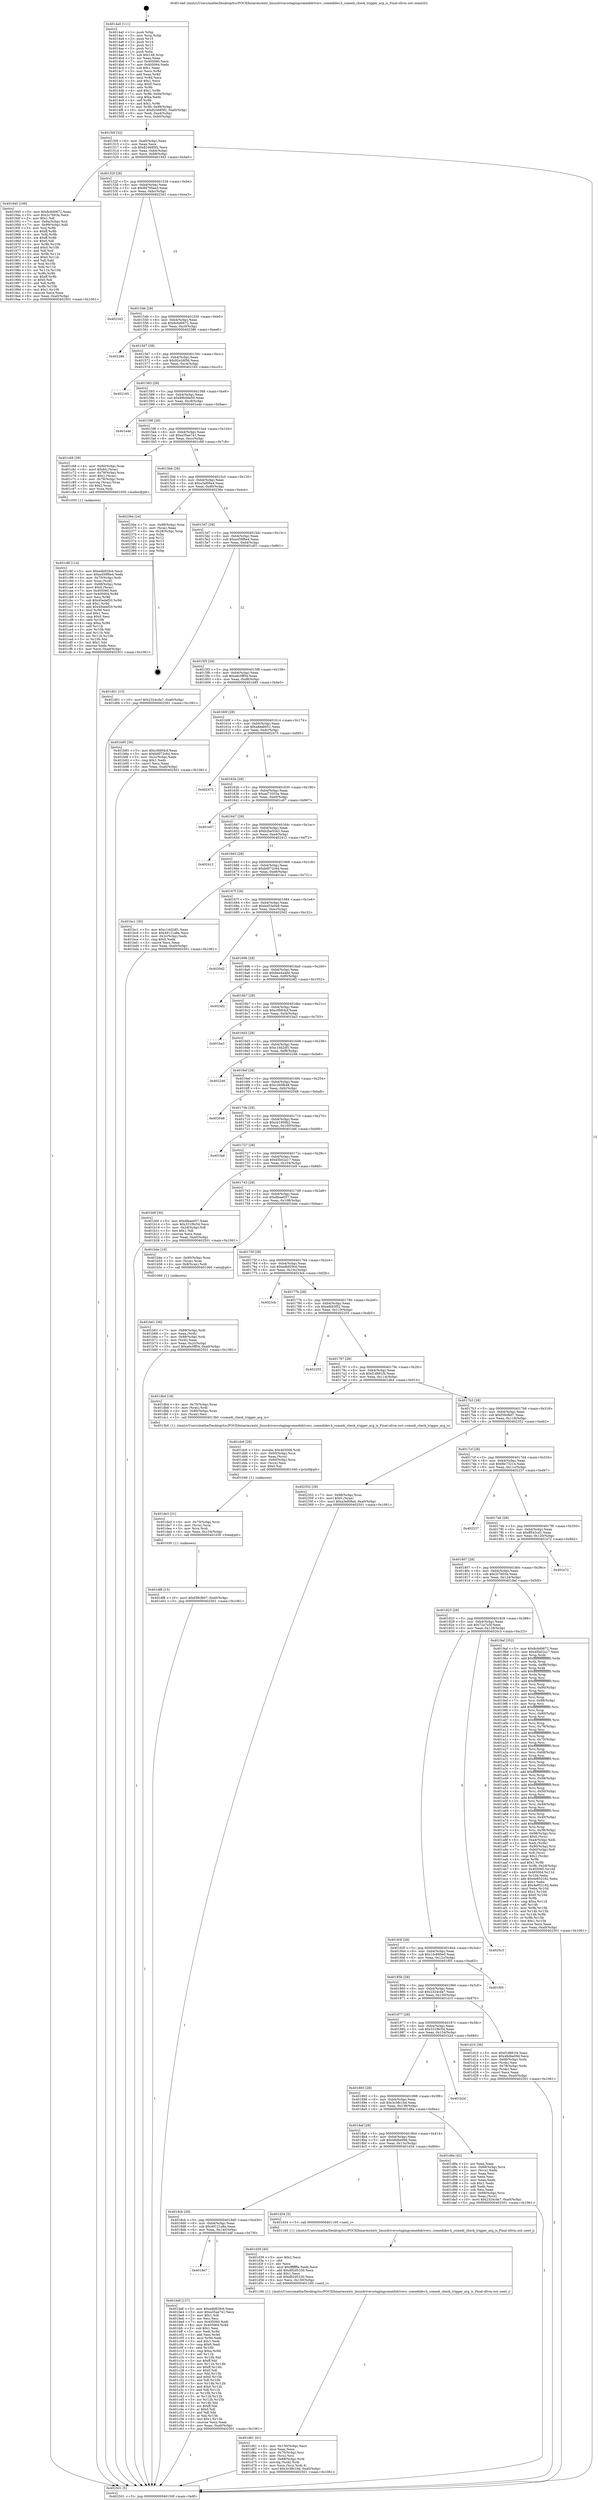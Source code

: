 digraph "0x4014a0" {
  label = "0x4014a0 (/mnt/c/Users/mathe/Desktop/tcc/POCII/binaries/extr_linuxdriversstagingcomedidrivers..comedidev.h_comedi_check_trigger_arg_is_Final-ollvm.out::main(0))"
  labelloc = "t"
  node[shape=record]

  Entry [label="",width=0.3,height=0.3,shape=circle,fillcolor=black,style=filled]
  "0x40150f" [label="{
     0x40150f [32]\l
     | [instrs]\l
     &nbsp;&nbsp;0x40150f \<+6\>: mov -0xa0(%rbp),%eax\l
     &nbsp;&nbsp;0x401515 \<+2\>: mov %eax,%ecx\l
     &nbsp;&nbsp;0x401517 \<+6\>: sub $0x824685f2,%ecx\l
     &nbsp;&nbsp;0x40151d \<+6\>: mov %eax,-0xb4(%rbp)\l
     &nbsp;&nbsp;0x401523 \<+6\>: mov %ecx,-0xb8(%rbp)\l
     &nbsp;&nbsp;0x401529 \<+6\>: je 0000000000401945 \<main+0x4a5\>\l
  }"]
  "0x401945" [label="{
     0x401945 [106]\l
     | [instrs]\l
     &nbsp;&nbsp;0x401945 \<+5\>: mov $0x8c6d0672,%eax\l
     &nbsp;&nbsp;0x40194a \<+5\>: mov $0x2c7b03a,%ecx\l
     &nbsp;&nbsp;0x40194f \<+2\>: mov $0x1,%dl\l
     &nbsp;&nbsp;0x401951 \<+7\>: mov -0x9a(%rbp),%sil\l
     &nbsp;&nbsp;0x401958 \<+7\>: mov -0x99(%rbp),%dil\l
     &nbsp;&nbsp;0x40195f \<+3\>: mov %sil,%r8b\l
     &nbsp;&nbsp;0x401962 \<+4\>: xor $0xff,%r8b\l
     &nbsp;&nbsp;0x401966 \<+3\>: mov %dil,%r9b\l
     &nbsp;&nbsp;0x401969 \<+4\>: xor $0xff,%r9b\l
     &nbsp;&nbsp;0x40196d \<+3\>: xor $0x0,%dl\l
     &nbsp;&nbsp;0x401970 \<+3\>: mov %r8b,%r10b\l
     &nbsp;&nbsp;0x401973 \<+4\>: and $0x0,%r10b\l
     &nbsp;&nbsp;0x401977 \<+3\>: and %dl,%sil\l
     &nbsp;&nbsp;0x40197a \<+3\>: mov %r9b,%r11b\l
     &nbsp;&nbsp;0x40197d \<+4\>: and $0x0,%r11b\l
     &nbsp;&nbsp;0x401981 \<+3\>: and %dl,%dil\l
     &nbsp;&nbsp;0x401984 \<+3\>: or %sil,%r10b\l
     &nbsp;&nbsp;0x401987 \<+3\>: or %dil,%r11b\l
     &nbsp;&nbsp;0x40198a \<+3\>: xor %r11b,%r10b\l
     &nbsp;&nbsp;0x40198d \<+3\>: or %r9b,%r8b\l
     &nbsp;&nbsp;0x401990 \<+4\>: xor $0xff,%r8b\l
     &nbsp;&nbsp;0x401994 \<+3\>: or $0x0,%dl\l
     &nbsp;&nbsp;0x401997 \<+3\>: and %dl,%r8b\l
     &nbsp;&nbsp;0x40199a \<+3\>: or %r8b,%r10b\l
     &nbsp;&nbsp;0x40199d \<+4\>: test $0x1,%r10b\l
     &nbsp;&nbsp;0x4019a1 \<+3\>: cmovne %ecx,%eax\l
     &nbsp;&nbsp;0x4019a4 \<+6\>: mov %eax,-0xa0(%rbp)\l
     &nbsp;&nbsp;0x4019aa \<+5\>: jmp 0000000000402501 \<main+0x1061\>\l
  }"]
  "0x40152f" [label="{
     0x40152f [28]\l
     | [instrs]\l
     &nbsp;&nbsp;0x40152f \<+5\>: jmp 0000000000401534 \<main+0x94\>\l
     &nbsp;&nbsp;0x401534 \<+6\>: mov -0xb4(%rbp),%eax\l
     &nbsp;&nbsp;0x40153a \<+5\>: sub $0x84795ae3,%eax\l
     &nbsp;&nbsp;0x40153f \<+6\>: mov %eax,-0xbc(%rbp)\l
     &nbsp;&nbsp;0x401545 \<+6\>: je 0000000000402343 \<main+0xea3\>\l
  }"]
  "0x402501" [label="{
     0x402501 [5]\l
     | [instrs]\l
     &nbsp;&nbsp;0x402501 \<+5\>: jmp 000000000040150f \<main+0x6f\>\l
  }"]
  "0x4014a0" [label="{
     0x4014a0 [111]\l
     | [instrs]\l
     &nbsp;&nbsp;0x4014a0 \<+1\>: push %rbp\l
     &nbsp;&nbsp;0x4014a1 \<+3\>: mov %rsp,%rbp\l
     &nbsp;&nbsp;0x4014a4 \<+2\>: push %r15\l
     &nbsp;&nbsp;0x4014a6 \<+2\>: push %r14\l
     &nbsp;&nbsp;0x4014a8 \<+2\>: push %r13\l
     &nbsp;&nbsp;0x4014aa \<+2\>: push %r12\l
     &nbsp;&nbsp;0x4014ac \<+1\>: push %rbx\l
     &nbsp;&nbsp;0x4014ad \<+7\>: sub $0x148,%rsp\l
     &nbsp;&nbsp;0x4014b4 \<+2\>: xor %eax,%eax\l
     &nbsp;&nbsp;0x4014b6 \<+7\>: mov 0x405060,%ecx\l
     &nbsp;&nbsp;0x4014bd \<+7\>: mov 0x405064,%edx\l
     &nbsp;&nbsp;0x4014c4 \<+3\>: sub $0x1,%eax\l
     &nbsp;&nbsp;0x4014c7 \<+3\>: mov %ecx,%r8d\l
     &nbsp;&nbsp;0x4014ca \<+3\>: add %eax,%r8d\l
     &nbsp;&nbsp;0x4014cd \<+4\>: imul %r8d,%ecx\l
     &nbsp;&nbsp;0x4014d1 \<+3\>: and $0x1,%ecx\l
     &nbsp;&nbsp;0x4014d4 \<+3\>: cmp $0x0,%ecx\l
     &nbsp;&nbsp;0x4014d7 \<+4\>: sete %r9b\l
     &nbsp;&nbsp;0x4014db \<+4\>: and $0x1,%r9b\l
     &nbsp;&nbsp;0x4014df \<+7\>: mov %r9b,-0x9a(%rbp)\l
     &nbsp;&nbsp;0x4014e6 \<+3\>: cmp $0xa,%edx\l
     &nbsp;&nbsp;0x4014e9 \<+4\>: setl %r9b\l
     &nbsp;&nbsp;0x4014ed \<+4\>: and $0x1,%r9b\l
     &nbsp;&nbsp;0x4014f1 \<+7\>: mov %r9b,-0x99(%rbp)\l
     &nbsp;&nbsp;0x4014f8 \<+10\>: movl $0x824685f2,-0xa0(%rbp)\l
     &nbsp;&nbsp;0x401502 \<+6\>: mov %edi,-0xa4(%rbp)\l
     &nbsp;&nbsp;0x401508 \<+7\>: mov %rsi,-0xb0(%rbp)\l
  }"]
  Exit [label="",width=0.3,height=0.3,shape=circle,fillcolor=black,style=filled,peripheries=2]
  "0x402343" [label="{
     0x402343\l
  }", style=dashed]
  "0x40154b" [label="{
     0x40154b [28]\l
     | [instrs]\l
     &nbsp;&nbsp;0x40154b \<+5\>: jmp 0000000000401550 \<main+0xb0\>\l
     &nbsp;&nbsp;0x401550 \<+6\>: mov -0xb4(%rbp),%eax\l
     &nbsp;&nbsp;0x401556 \<+5\>: sub $0x8c6d0672,%eax\l
     &nbsp;&nbsp;0x40155b \<+6\>: mov %eax,-0xc0(%rbp)\l
     &nbsp;&nbsp;0x401561 \<+6\>: je 0000000000402386 \<main+0xee6\>\l
  }"]
  "0x401df8" [label="{
     0x401df8 [15]\l
     | [instrs]\l
     &nbsp;&nbsp;0x401df8 \<+10\>: movl $0xf39cfb07,-0xa0(%rbp)\l
     &nbsp;&nbsp;0x401e02 \<+5\>: jmp 0000000000402501 \<main+0x1061\>\l
  }"]
  "0x402386" [label="{
     0x402386\l
  }", style=dashed]
  "0x401567" [label="{
     0x401567 [28]\l
     | [instrs]\l
     &nbsp;&nbsp;0x401567 \<+5\>: jmp 000000000040156c \<main+0xcc\>\l
     &nbsp;&nbsp;0x40156c \<+6\>: mov -0xb4(%rbp),%eax\l
     &nbsp;&nbsp;0x401572 \<+5\>: sub $0x92e26f36,%eax\l
     &nbsp;&nbsp;0x401577 \<+6\>: mov %eax,-0xc4(%rbp)\l
     &nbsp;&nbsp;0x40157d \<+6\>: je 0000000000402165 \<main+0xcc5\>\l
  }"]
  "0x401de3" [label="{
     0x401de3 [21]\l
     | [instrs]\l
     &nbsp;&nbsp;0x401de3 \<+4\>: mov -0x70(%rbp),%rcx\l
     &nbsp;&nbsp;0x401de7 \<+3\>: mov (%rcx),%rcx\l
     &nbsp;&nbsp;0x401dea \<+3\>: mov %rcx,%rdi\l
     &nbsp;&nbsp;0x401ded \<+6\>: mov %eax,-0x154(%rbp)\l
     &nbsp;&nbsp;0x401df3 \<+5\>: call 0000000000401030 \<free@plt\>\l
     | [calls]\l
     &nbsp;&nbsp;0x401030 \{1\} (unknown)\l
  }"]
  "0x402165" [label="{
     0x402165\l
  }", style=dashed]
  "0x401583" [label="{
     0x401583 [28]\l
     | [instrs]\l
     &nbsp;&nbsp;0x401583 \<+5\>: jmp 0000000000401588 \<main+0xe8\>\l
     &nbsp;&nbsp;0x401588 \<+6\>: mov -0xb4(%rbp),%eax\l
     &nbsp;&nbsp;0x40158e \<+5\>: sub $0x99b00e59,%eax\l
     &nbsp;&nbsp;0x401593 \<+6\>: mov %eax,-0xc8(%rbp)\l
     &nbsp;&nbsp;0x401599 \<+6\>: je 0000000000401e4e \<main+0x9ae\>\l
  }"]
  "0x401dc6" [label="{
     0x401dc6 [29]\l
     | [instrs]\l
     &nbsp;&nbsp;0x401dc6 \<+10\>: movabs $0x4030d6,%rdi\l
     &nbsp;&nbsp;0x401dd0 \<+4\>: mov -0x60(%rbp),%rcx\l
     &nbsp;&nbsp;0x401dd4 \<+2\>: mov %eax,(%rcx)\l
     &nbsp;&nbsp;0x401dd6 \<+4\>: mov -0x60(%rbp),%rcx\l
     &nbsp;&nbsp;0x401dda \<+2\>: mov (%rcx),%esi\l
     &nbsp;&nbsp;0x401ddc \<+2\>: mov $0x0,%al\l
     &nbsp;&nbsp;0x401dde \<+5\>: call 0000000000401040 \<printf@plt\>\l
     | [calls]\l
     &nbsp;&nbsp;0x401040 \{1\} (unknown)\l
  }"]
  "0x401e4e" [label="{
     0x401e4e\l
  }", style=dashed]
  "0x40159f" [label="{
     0x40159f [28]\l
     | [instrs]\l
     &nbsp;&nbsp;0x40159f \<+5\>: jmp 00000000004015a4 \<main+0x104\>\l
     &nbsp;&nbsp;0x4015a4 \<+6\>: mov -0xb4(%rbp),%eax\l
     &nbsp;&nbsp;0x4015aa \<+5\>: sub $0xa35ae741,%eax\l
     &nbsp;&nbsp;0x4015af \<+6\>: mov %eax,-0xcc(%rbp)\l
     &nbsp;&nbsp;0x4015b5 \<+6\>: je 0000000000401c68 \<main+0x7c8\>\l
  }"]
  "0x401d61" [label="{
     0x401d61 [41]\l
     | [instrs]\l
     &nbsp;&nbsp;0x401d61 \<+6\>: mov -0x150(%rbp),%ecx\l
     &nbsp;&nbsp;0x401d67 \<+3\>: imul %eax,%ecx\l
     &nbsp;&nbsp;0x401d6a \<+4\>: mov -0x70(%rbp),%rsi\l
     &nbsp;&nbsp;0x401d6e \<+3\>: mov (%rsi),%rsi\l
     &nbsp;&nbsp;0x401d71 \<+4\>: mov -0x68(%rbp),%rdi\l
     &nbsp;&nbsp;0x401d75 \<+3\>: movslq (%rdi),%rdi\l
     &nbsp;&nbsp;0x401d78 \<+3\>: mov %ecx,(%rsi,%rdi,4)\l
     &nbsp;&nbsp;0x401d7b \<+10\>: movl $0x3c38c1bd,-0xa0(%rbp)\l
     &nbsp;&nbsp;0x401d85 \<+5\>: jmp 0000000000402501 \<main+0x1061\>\l
  }"]
  "0x401c68" [label="{
     0x401c68 [39]\l
     | [instrs]\l
     &nbsp;&nbsp;0x401c68 \<+4\>: mov -0x80(%rbp),%rax\l
     &nbsp;&nbsp;0x401c6c \<+6\>: movl $0x64,(%rax)\l
     &nbsp;&nbsp;0x401c72 \<+4\>: mov -0x78(%rbp),%rax\l
     &nbsp;&nbsp;0x401c76 \<+6\>: movl $0x1,(%rax)\l
     &nbsp;&nbsp;0x401c7c \<+4\>: mov -0x78(%rbp),%rax\l
     &nbsp;&nbsp;0x401c80 \<+3\>: movslq (%rax),%rax\l
     &nbsp;&nbsp;0x401c83 \<+4\>: shl $0x2,%rax\l
     &nbsp;&nbsp;0x401c87 \<+3\>: mov %rax,%rdi\l
     &nbsp;&nbsp;0x401c8a \<+5\>: call 0000000000401050 \<malloc@plt\>\l
     | [calls]\l
     &nbsp;&nbsp;0x401050 \{1\} (unknown)\l
  }"]
  "0x4015bb" [label="{
     0x4015bb [28]\l
     | [instrs]\l
     &nbsp;&nbsp;0x4015bb \<+5\>: jmp 00000000004015c0 \<main+0x120\>\l
     &nbsp;&nbsp;0x4015c0 \<+6\>: mov -0xb4(%rbp),%eax\l
     &nbsp;&nbsp;0x4015c6 \<+5\>: sub $0xa3ef09a4,%eax\l
     &nbsp;&nbsp;0x4015cb \<+6\>: mov %eax,-0xd0(%rbp)\l
     &nbsp;&nbsp;0x4015d1 \<+6\>: je 000000000040236e \<main+0xece\>\l
  }"]
  "0x401d39" [label="{
     0x401d39 [40]\l
     | [instrs]\l
     &nbsp;&nbsp;0x401d39 \<+5\>: mov $0x2,%ecx\l
     &nbsp;&nbsp;0x401d3e \<+1\>: cltd\l
     &nbsp;&nbsp;0x401d3f \<+2\>: idiv %ecx\l
     &nbsp;&nbsp;0x401d41 \<+6\>: imul $0xfffffffe,%edx,%ecx\l
     &nbsp;&nbsp;0x401d47 \<+6\>: add $0xd92d5330,%ecx\l
     &nbsp;&nbsp;0x401d4d \<+3\>: add $0x1,%ecx\l
     &nbsp;&nbsp;0x401d50 \<+6\>: sub $0xd92d5330,%ecx\l
     &nbsp;&nbsp;0x401d56 \<+6\>: mov %ecx,-0x150(%rbp)\l
     &nbsp;&nbsp;0x401d5c \<+5\>: call 0000000000401160 \<next_i\>\l
     | [calls]\l
     &nbsp;&nbsp;0x401160 \{1\} (/mnt/c/Users/mathe/Desktop/tcc/POCII/binaries/extr_linuxdriversstagingcomedidrivers..comedidev.h_comedi_check_trigger_arg_is_Final-ollvm.out::next_i)\l
  }"]
  "0x40236e" [label="{
     0x40236e [24]\l
     | [instrs]\l
     &nbsp;&nbsp;0x40236e \<+7\>: mov -0x98(%rbp),%rax\l
     &nbsp;&nbsp;0x402375 \<+2\>: mov (%rax),%eax\l
     &nbsp;&nbsp;0x402377 \<+4\>: lea -0x28(%rbp),%rsp\l
     &nbsp;&nbsp;0x40237b \<+1\>: pop %rbx\l
     &nbsp;&nbsp;0x40237c \<+2\>: pop %r12\l
     &nbsp;&nbsp;0x40237e \<+2\>: pop %r13\l
     &nbsp;&nbsp;0x402380 \<+2\>: pop %r14\l
     &nbsp;&nbsp;0x402382 \<+2\>: pop %r15\l
     &nbsp;&nbsp;0x402384 \<+1\>: pop %rbp\l
     &nbsp;&nbsp;0x402385 \<+1\>: ret\l
  }"]
  "0x4015d7" [label="{
     0x4015d7 [28]\l
     | [instrs]\l
     &nbsp;&nbsp;0x4015d7 \<+5\>: jmp 00000000004015dc \<main+0x13c\>\l
     &nbsp;&nbsp;0x4015dc \<+6\>: mov -0xb4(%rbp),%eax\l
     &nbsp;&nbsp;0x4015e2 \<+5\>: sub $0xa459f6e4,%eax\l
     &nbsp;&nbsp;0x4015e7 \<+6\>: mov %eax,-0xd4(%rbp)\l
     &nbsp;&nbsp;0x4015ed \<+6\>: je 0000000000401d01 \<main+0x861\>\l
  }"]
  "0x401c8f" [label="{
     0x401c8f [114]\l
     | [instrs]\l
     &nbsp;&nbsp;0x401c8f \<+5\>: mov $0xedb929c6,%ecx\l
     &nbsp;&nbsp;0x401c94 \<+5\>: mov $0xa459f6e4,%edx\l
     &nbsp;&nbsp;0x401c99 \<+4\>: mov -0x70(%rbp),%rdi\l
     &nbsp;&nbsp;0x401c9d \<+3\>: mov %rax,(%rdi)\l
     &nbsp;&nbsp;0x401ca0 \<+4\>: mov -0x68(%rbp),%rax\l
     &nbsp;&nbsp;0x401ca4 \<+6\>: movl $0x0,(%rax)\l
     &nbsp;&nbsp;0x401caa \<+7\>: mov 0x405060,%esi\l
     &nbsp;&nbsp;0x401cb1 \<+8\>: mov 0x405064,%r8d\l
     &nbsp;&nbsp;0x401cb9 \<+3\>: mov %esi,%r9d\l
     &nbsp;&nbsp;0x401cbc \<+7\>: sub $0x45edef20,%r9d\l
     &nbsp;&nbsp;0x401cc3 \<+4\>: sub $0x1,%r9d\l
     &nbsp;&nbsp;0x401cc7 \<+7\>: add $0x45edef20,%r9d\l
     &nbsp;&nbsp;0x401cce \<+4\>: imul %r9d,%esi\l
     &nbsp;&nbsp;0x401cd2 \<+3\>: and $0x1,%esi\l
     &nbsp;&nbsp;0x401cd5 \<+3\>: cmp $0x0,%esi\l
     &nbsp;&nbsp;0x401cd8 \<+4\>: sete %r10b\l
     &nbsp;&nbsp;0x401cdc \<+4\>: cmp $0xa,%r8d\l
     &nbsp;&nbsp;0x401ce0 \<+4\>: setl %r11b\l
     &nbsp;&nbsp;0x401ce4 \<+3\>: mov %r10b,%bl\l
     &nbsp;&nbsp;0x401ce7 \<+3\>: and %r11b,%bl\l
     &nbsp;&nbsp;0x401cea \<+3\>: xor %r11b,%r10b\l
     &nbsp;&nbsp;0x401ced \<+3\>: or %r10b,%bl\l
     &nbsp;&nbsp;0x401cf0 \<+3\>: test $0x1,%bl\l
     &nbsp;&nbsp;0x401cf3 \<+3\>: cmovne %edx,%ecx\l
     &nbsp;&nbsp;0x401cf6 \<+6\>: mov %ecx,-0xa0(%rbp)\l
     &nbsp;&nbsp;0x401cfc \<+5\>: jmp 0000000000402501 \<main+0x1061\>\l
  }"]
  "0x401d01" [label="{
     0x401d01 [15]\l
     | [instrs]\l
     &nbsp;&nbsp;0x401d01 \<+10\>: movl $0x2324cda7,-0xa0(%rbp)\l
     &nbsp;&nbsp;0x401d0b \<+5\>: jmp 0000000000402501 \<main+0x1061\>\l
  }"]
  "0x4015f3" [label="{
     0x4015f3 [28]\l
     | [instrs]\l
     &nbsp;&nbsp;0x4015f3 \<+5\>: jmp 00000000004015f8 \<main+0x158\>\l
     &nbsp;&nbsp;0x4015f8 \<+6\>: mov -0xb4(%rbp),%eax\l
     &nbsp;&nbsp;0x4015fe \<+5\>: sub $0xa6c0ff54,%eax\l
     &nbsp;&nbsp;0x401603 \<+6\>: mov %eax,-0xd8(%rbp)\l
     &nbsp;&nbsp;0x401609 \<+6\>: je 0000000000401b85 \<main+0x6e5\>\l
  }"]
  "0x4018e7" [label="{
     0x4018e7\l
  }", style=dashed]
  "0x401b85" [label="{
     0x401b85 [30]\l
     | [instrs]\l
     &nbsp;&nbsp;0x401b85 \<+5\>: mov $0xc0fd04cf,%eax\l
     &nbsp;&nbsp;0x401b8a \<+5\>: mov $0xbd072c6d,%ecx\l
     &nbsp;&nbsp;0x401b8f \<+3\>: mov -0x2c(%rbp),%edx\l
     &nbsp;&nbsp;0x401b92 \<+3\>: cmp $0x1,%edx\l
     &nbsp;&nbsp;0x401b95 \<+3\>: cmovl %ecx,%eax\l
     &nbsp;&nbsp;0x401b98 \<+6\>: mov %eax,-0xa0(%rbp)\l
     &nbsp;&nbsp;0x401b9e \<+5\>: jmp 0000000000402501 \<main+0x1061\>\l
  }"]
  "0x40160f" [label="{
     0x40160f [28]\l
     | [instrs]\l
     &nbsp;&nbsp;0x40160f \<+5\>: jmp 0000000000401614 \<main+0x174\>\l
     &nbsp;&nbsp;0x401614 \<+6\>: mov -0xb4(%rbp),%eax\l
     &nbsp;&nbsp;0x40161a \<+5\>: sub $0xa8eab051,%eax\l
     &nbsp;&nbsp;0x40161f \<+6\>: mov %eax,-0xdc(%rbp)\l
     &nbsp;&nbsp;0x401625 \<+6\>: je 0000000000402475 \<main+0xfd5\>\l
  }"]
  "0x401bdf" [label="{
     0x401bdf [137]\l
     | [instrs]\l
     &nbsp;&nbsp;0x401bdf \<+5\>: mov $0xedb929c6,%eax\l
     &nbsp;&nbsp;0x401be4 \<+5\>: mov $0xa35ae741,%ecx\l
     &nbsp;&nbsp;0x401be9 \<+2\>: mov $0x1,%dl\l
     &nbsp;&nbsp;0x401beb \<+2\>: xor %esi,%esi\l
     &nbsp;&nbsp;0x401bed \<+7\>: mov 0x405060,%edi\l
     &nbsp;&nbsp;0x401bf4 \<+8\>: mov 0x405064,%r8d\l
     &nbsp;&nbsp;0x401bfc \<+3\>: sub $0x1,%esi\l
     &nbsp;&nbsp;0x401bff \<+3\>: mov %edi,%r9d\l
     &nbsp;&nbsp;0x401c02 \<+3\>: add %esi,%r9d\l
     &nbsp;&nbsp;0x401c05 \<+4\>: imul %r9d,%edi\l
     &nbsp;&nbsp;0x401c09 \<+3\>: and $0x1,%edi\l
     &nbsp;&nbsp;0x401c0c \<+3\>: cmp $0x0,%edi\l
     &nbsp;&nbsp;0x401c0f \<+4\>: sete %r10b\l
     &nbsp;&nbsp;0x401c13 \<+4\>: cmp $0xa,%r8d\l
     &nbsp;&nbsp;0x401c17 \<+4\>: setl %r11b\l
     &nbsp;&nbsp;0x401c1b \<+3\>: mov %r10b,%bl\l
     &nbsp;&nbsp;0x401c1e \<+3\>: xor $0xff,%bl\l
     &nbsp;&nbsp;0x401c21 \<+3\>: mov %r11b,%r14b\l
     &nbsp;&nbsp;0x401c24 \<+4\>: xor $0xff,%r14b\l
     &nbsp;&nbsp;0x401c28 \<+3\>: xor $0x0,%dl\l
     &nbsp;&nbsp;0x401c2b \<+3\>: mov %bl,%r15b\l
     &nbsp;&nbsp;0x401c2e \<+4\>: and $0x0,%r15b\l
     &nbsp;&nbsp;0x401c32 \<+3\>: and %dl,%r10b\l
     &nbsp;&nbsp;0x401c35 \<+3\>: mov %r14b,%r12b\l
     &nbsp;&nbsp;0x401c38 \<+4\>: and $0x0,%r12b\l
     &nbsp;&nbsp;0x401c3c \<+3\>: and %dl,%r11b\l
     &nbsp;&nbsp;0x401c3f \<+3\>: or %r10b,%r15b\l
     &nbsp;&nbsp;0x401c42 \<+3\>: or %r11b,%r12b\l
     &nbsp;&nbsp;0x401c45 \<+3\>: xor %r12b,%r15b\l
     &nbsp;&nbsp;0x401c48 \<+3\>: or %r14b,%bl\l
     &nbsp;&nbsp;0x401c4b \<+3\>: xor $0xff,%bl\l
     &nbsp;&nbsp;0x401c4e \<+3\>: or $0x0,%dl\l
     &nbsp;&nbsp;0x401c51 \<+2\>: and %dl,%bl\l
     &nbsp;&nbsp;0x401c53 \<+3\>: or %bl,%r15b\l
     &nbsp;&nbsp;0x401c56 \<+4\>: test $0x1,%r15b\l
     &nbsp;&nbsp;0x401c5a \<+3\>: cmovne %ecx,%eax\l
     &nbsp;&nbsp;0x401c5d \<+6\>: mov %eax,-0xa0(%rbp)\l
     &nbsp;&nbsp;0x401c63 \<+5\>: jmp 0000000000402501 \<main+0x1061\>\l
  }"]
  "0x402475" [label="{
     0x402475\l
  }", style=dashed]
  "0x40162b" [label="{
     0x40162b [28]\l
     | [instrs]\l
     &nbsp;&nbsp;0x40162b \<+5\>: jmp 0000000000401630 \<main+0x190\>\l
     &nbsp;&nbsp;0x401630 \<+6\>: mov -0xb4(%rbp),%eax\l
     &nbsp;&nbsp;0x401636 \<+5\>: sub $0xad73333e,%eax\l
     &nbsp;&nbsp;0x40163b \<+6\>: mov %eax,-0xe0(%rbp)\l
     &nbsp;&nbsp;0x401641 \<+6\>: je 0000000000401e07 \<main+0x967\>\l
  }"]
  "0x4018cb" [label="{
     0x4018cb [28]\l
     | [instrs]\l
     &nbsp;&nbsp;0x4018cb \<+5\>: jmp 00000000004018d0 \<main+0x430\>\l
     &nbsp;&nbsp;0x4018d0 \<+6\>: mov -0xb4(%rbp),%eax\l
     &nbsp;&nbsp;0x4018d6 \<+5\>: sub $0x49121a8a,%eax\l
     &nbsp;&nbsp;0x4018db \<+6\>: mov %eax,-0x140(%rbp)\l
     &nbsp;&nbsp;0x4018e1 \<+6\>: je 0000000000401bdf \<main+0x73f\>\l
  }"]
  "0x401e07" [label="{
     0x401e07\l
  }", style=dashed]
  "0x401647" [label="{
     0x401647 [28]\l
     | [instrs]\l
     &nbsp;&nbsp;0x401647 \<+5\>: jmp 000000000040164c \<main+0x1ac\>\l
     &nbsp;&nbsp;0x40164c \<+6\>: mov -0xb4(%rbp),%eax\l
     &nbsp;&nbsp;0x401652 \<+5\>: sub $0xb2be5543,%eax\l
     &nbsp;&nbsp;0x401657 \<+6\>: mov %eax,-0xe4(%rbp)\l
     &nbsp;&nbsp;0x40165d \<+6\>: je 0000000000402412 \<main+0xf72\>\l
  }"]
  "0x401d34" [label="{
     0x401d34 [5]\l
     | [instrs]\l
     &nbsp;&nbsp;0x401d34 \<+5\>: call 0000000000401160 \<next_i\>\l
     | [calls]\l
     &nbsp;&nbsp;0x401160 \{1\} (/mnt/c/Users/mathe/Desktop/tcc/POCII/binaries/extr_linuxdriversstagingcomedidrivers..comedidev.h_comedi_check_trigger_arg_is_Final-ollvm.out::next_i)\l
  }"]
  "0x402412" [label="{
     0x402412\l
  }", style=dashed]
  "0x401663" [label="{
     0x401663 [28]\l
     | [instrs]\l
     &nbsp;&nbsp;0x401663 \<+5\>: jmp 0000000000401668 \<main+0x1c8\>\l
     &nbsp;&nbsp;0x401668 \<+6\>: mov -0xb4(%rbp),%eax\l
     &nbsp;&nbsp;0x40166e \<+5\>: sub $0xbd072c6d,%eax\l
     &nbsp;&nbsp;0x401673 \<+6\>: mov %eax,-0xe8(%rbp)\l
     &nbsp;&nbsp;0x401679 \<+6\>: je 0000000000401bc1 \<main+0x721\>\l
  }"]
  "0x4018af" [label="{
     0x4018af [28]\l
     | [instrs]\l
     &nbsp;&nbsp;0x4018af \<+5\>: jmp 00000000004018b4 \<main+0x414\>\l
     &nbsp;&nbsp;0x4018b4 \<+6\>: mov -0xb4(%rbp),%eax\l
     &nbsp;&nbsp;0x4018ba \<+5\>: sub $0x48dbe09d,%eax\l
     &nbsp;&nbsp;0x4018bf \<+6\>: mov %eax,-0x13c(%rbp)\l
     &nbsp;&nbsp;0x4018c5 \<+6\>: je 0000000000401d34 \<main+0x894\>\l
  }"]
  "0x401bc1" [label="{
     0x401bc1 [30]\l
     | [instrs]\l
     &nbsp;&nbsp;0x401bc1 \<+5\>: mov $0xc1dd2df1,%eax\l
     &nbsp;&nbsp;0x401bc6 \<+5\>: mov $0x49121a8a,%ecx\l
     &nbsp;&nbsp;0x401bcb \<+3\>: mov -0x2c(%rbp),%edx\l
     &nbsp;&nbsp;0x401bce \<+3\>: cmp $0x0,%edx\l
     &nbsp;&nbsp;0x401bd1 \<+3\>: cmove %ecx,%eax\l
     &nbsp;&nbsp;0x401bd4 \<+6\>: mov %eax,-0xa0(%rbp)\l
     &nbsp;&nbsp;0x401bda \<+5\>: jmp 0000000000402501 \<main+0x1061\>\l
  }"]
  "0x40167f" [label="{
     0x40167f [28]\l
     | [instrs]\l
     &nbsp;&nbsp;0x40167f \<+5\>: jmp 0000000000401684 \<main+0x1e4\>\l
     &nbsp;&nbsp;0x401684 \<+6\>: mov -0xb4(%rbp),%eax\l
     &nbsp;&nbsp;0x40168a \<+5\>: sub $0xbd53a0a9,%eax\l
     &nbsp;&nbsp;0x40168f \<+6\>: mov %eax,-0xec(%rbp)\l
     &nbsp;&nbsp;0x401695 \<+6\>: je 00000000004020d2 \<main+0xc32\>\l
  }"]
  "0x401d8a" [label="{
     0x401d8a [42]\l
     | [instrs]\l
     &nbsp;&nbsp;0x401d8a \<+2\>: xor %eax,%eax\l
     &nbsp;&nbsp;0x401d8c \<+4\>: mov -0x68(%rbp),%rcx\l
     &nbsp;&nbsp;0x401d90 \<+2\>: mov (%rcx),%edx\l
     &nbsp;&nbsp;0x401d92 \<+2\>: mov %eax,%esi\l
     &nbsp;&nbsp;0x401d94 \<+2\>: sub %edx,%esi\l
     &nbsp;&nbsp;0x401d96 \<+2\>: mov %eax,%edx\l
     &nbsp;&nbsp;0x401d98 \<+3\>: sub $0x1,%edx\l
     &nbsp;&nbsp;0x401d9b \<+2\>: add %edx,%esi\l
     &nbsp;&nbsp;0x401d9d \<+2\>: sub %esi,%eax\l
     &nbsp;&nbsp;0x401d9f \<+4\>: mov -0x68(%rbp),%rcx\l
     &nbsp;&nbsp;0x401da3 \<+2\>: mov %eax,(%rcx)\l
     &nbsp;&nbsp;0x401da5 \<+10\>: movl $0x2324cda7,-0xa0(%rbp)\l
     &nbsp;&nbsp;0x401daf \<+5\>: jmp 0000000000402501 \<main+0x1061\>\l
  }"]
  "0x4020d2" [label="{
     0x4020d2\l
  }", style=dashed]
  "0x40169b" [label="{
     0x40169b [28]\l
     | [instrs]\l
     &nbsp;&nbsp;0x40169b \<+5\>: jmp 00000000004016a0 \<main+0x200\>\l
     &nbsp;&nbsp;0x4016a0 \<+6\>: mov -0xb4(%rbp),%eax\l
     &nbsp;&nbsp;0x4016a6 \<+5\>: sub $0xbea4a4dd,%eax\l
     &nbsp;&nbsp;0x4016ab \<+6\>: mov %eax,-0xf0(%rbp)\l
     &nbsp;&nbsp;0x4016b1 \<+6\>: je 00000000004024f2 \<main+0x1052\>\l
  }"]
  "0x401893" [label="{
     0x401893 [28]\l
     | [instrs]\l
     &nbsp;&nbsp;0x401893 \<+5\>: jmp 0000000000401898 \<main+0x3f8\>\l
     &nbsp;&nbsp;0x401898 \<+6\>: mov -0xb4(%rbp),%eax\l
     &nbsp;&nbsp;0x40189e \<+5\>: sub $0x3c38c1bd,%eax\l
     &nbsp;&nbsp;0x4018a3 \<+6\>: mov %eax,-0x138(%rbp)\l
     &nbsp;&nbsp;0x4018a9 \<+6\>: je 0000000000401d8a \<main+0x8ea\>\l
  }"]
  "0x4024f2" [label="{
     0x4024f2\l
  }", style=dashed]
  "0x4016b7" [label="{
     0x4016b7 [28]\l
     | [instrs]\l
     &nbsp;&nbsp;0x4016b7 \<+5\>: jmp 00000000004016bc \<main+0x21c\>\l
     &nbsp;&nbsp;0x4016bc \<+6\>: mov -0xb4(%rbp),%eax\l
     &nbsp;&nbsp;0x4016c2 \<+5\>: sub $0xc0fd04cf,%eax\l
     &nbsp;&nbsp;0x4016c7 \<+6\>: mov %eax,-0xf4(%rbp)\l
     &nbsp;&nbsp;0x4016cd \<+6\>: je 0000000000401ba3 \<main+0x703\>\l
  }"]
  "0x401b2d" [label="{
     0x401b2d\l
  }", style=dashed]
  "0x401ba3" [label="{
     0x401ba3\l
  }", style=dashed]
  "0x4016d3" [label="{
     0x4016d3 [28]\l
     | [instrs]\l
     &nbsp;&nbsp;0x4016d3 \<+5\>: jmp 00000000004016d8 \<main+0x238\>\l
     &nbsp;&nbsp;0x4016d8 \<+6\>: mov -0xb4(%rbp),%eax\l
     &nbsp;&nbsp;0x4016de \<+5\>: sub $0xc1dd2df1,%eax\l
     &nbsp;&nbsp;0x4016e3 \<+6\>: mov %eax,-0xf8(%rbp)\l
     &nbsp;&nbsp;0x4016e9 \<+6\>: je 0000000000402246 \<main+0xda6\>\l
  }"]
  "0x401877" [label="{
     0x401877 [28]\l
     | [instrs]\l
     &nbsp;&nbsp;0x401877 \<+5\>: jmp 000000000040187c \<main+0x3dc\>\l
     &nbsp;&nbsp;0x40187c \<+6\>: mov -0xb4(%rbp),%eax\l
     &nbsp;&nbsp;0x401882 \<+5\>: sub $0x331f6c54,%eax\l
     &nbsp;&nbsp;0x401887 \<+6\>: mov %eax,-0x134(%rbp)\l
     &nbsp;&nbsp;0x40188d \<+6\>: je 0000000000401b2d \<main+0x68d\>\l
  }"]
  "0x402246" [label="{
     0x402246\l
  }", style=dashed]
  "0x4016ef" [label="{
     0x4016ef [28]\l
     | [instrs]\l
     &nbsp;&nbsp;0x4016ef \<+5\>: jmp 00000000004016f4 \<main+0x254\>\l
     &nbsp;&nbsp;0x4016f4 \<+6\>: mov -0xb4(%rbp),%eax\l
     &nbsp;&nbsp;0x4016fa \<+5\>: sub $0xc260fb48,%eax\l
     &nbsp;&nbsp;0x4016ff \<+6\>: mov %eax,-0xfc(%rbp)\l
     &nbsp;&nbsp;0x401705 \<+6\>: je 0000000000402048 \<main+0xba8\>\l
  }"]
  "0x401d10" [label="{
     0x401d10 [36]\l
     | [instrs]\l
     &nbsp;&nbsp;0x401d10 \<+5\>: mov $0xf1d881f4,%eax\l
     &nbsp;&nbsp;0x401d15 \<+5\>: mov $0x48dbe09d,%ecx\l
     &nbsp;&nbsp;0x401d1a \<+4\>: mov -0x68(%rbp),%rdx\l
     &nbsp;&nbsp;0x401d1e \<+2\>: mov (%rdx),%esi\l
     &nbsp;&nbsp;0x401d20 \<+4\>: mov -0x78(%rbp),%rdx\l
     &nbsp;&nbsp;0x401d24 \<+2\>: cmp (%rdx),%esi\l
     &nbsp;&nbsp;0x401d26 \<+3\>: cmovl %ecx,%eax\l
     &nbsp;&nbsp;0x401d29 \<+6\>: mov %eax,-0xa0(%rbp)\l
     &nbsp;&nbsp;0x401d2f \<+5\>: jmp 0000000000402501 \<main+0x1061\>\l
  }"]
  "0x402048" [label="{
     0x402048\l
  }", style=dashed]
  "0x40170b" [label="{
     0x40170b [28]\l
     | [instrs]\l
     &nbsp;&nbsp;0x40170b \<+5\>: jmp 0000000000401710 \<main+0x270\>\l
     &nbsp;&nbsp;0x401710 \<+6\>: mov -0xb4(%rbp),%eax\l
     &nbsp;&nbsp;0x401716 \<+5\>: sub $0xcb1909b2,%eax\l
     &nbsp;&nbsp;0x40171b \<+6\>: mov %eax,-0x100(%rbp)\l
     &nbsp;&nbsp;0x401721 \<+6\>: je 0000000000401fa6 \<main+0xb06\>\l
  }"]
  "0x40185b" [label="{
     0x40185b [28]\l
     | [instrs]\l
     &nbsp;&nbsp;0x40185b \<+5\>: jmp 0000000000401860 \<main+0x3c0\>\l
     &nbsp;&nbsp;0x401860 \<+6\>: mov -0xb4(%rbp),%eax\l
     &nbsp;&nbsp;0x401866 \<+5\>: sub $0x2324cda7,%eax\l
     &nbsp;&nbsp;0x40186b \<+6\>: mov %eax,-0x130(%rbp)\l
     &nbsp;&nbsp;0x401871 \<+6\>: je 0000000000401d10 \<main+0x870\>\l
  }"]
  "0x401fa6" [label="{
     0x401fa6\l
  }", style=dashed]
  "0x401727" [label="{
     0x401727 [28]\l
     | [instrs]\l
     &nbsp;&nbsp;0x401727 \<+5\>: jmp 000000000040172c \<main+0x28c\>\l
     &nbsp;&nbsp;0x40172c \<+6\>: mov -0xb4(%rbp),%eax\l
     &nbsp;&nbsp;0x401732 \<+5\>: sub $0xd5b02a17,%eax\l
     &nbsp;&nbsp;0x401737 \<+6\>: mov %eax,-0x104(%rbp)\l
     &nbsp;&nbsp;0x40173d \<+6\>: je 0000000000401b0f \<main+0x66f\>\l
  }"]
  "0x401f05" [label="{
     0x401f05\l
  }", style=dashed]
  "0x401b0f" [label="{
     0x401b0f [30]\l
     | [instrs]\l
     &nbsp;&nbsp;0x401b0f \<+5\>: mov $0xdfeae057,%eax\l
     &nbsp;&nbsp;0x401b14 \<+5\>: mov $0x331f6c54,%ecx\l
     &nbsp;&nbsp;0x401b19 \<+3\>: mov -0x2d(%rbp),%dl\l
     &nbsp;&nbsp;0x401b1c \<+3\>: test $0x1,%dl\l
     &nbsp;&nbsp;0x401b1f \<+3\>: cmovne %ecx,%eax\l
     &nbsp;&nbsp;0x401b22 \<+6\>: mov %eax,-0xa0(%rbp)\l
     &nbsp;&nbsp;0x401b28 \<+5\>: jmp 0000000000402501 \<main+0x1061\>\l
  }"]
  "0x401743" [label="{
     0x401743 [28]\l
     | [instrs]\l
     &nbsp;&nbsp;0x401743 \<+5\>: jmp 0000000000401748 \<main+0x2a8\>\l
     &nbsp;&nbsp;0x401748 \<+6\>: mov -0xb4(%rbp),%eax\l
     &nbsp;&nbsp;0x40174e \<+5\>: sub $0xdfeae057,%eax\l
     &nbsp;&nbsp;0x401753 \<+6\>: mov %eax,-0x108(%rbp)\l
     &nbsp;&nbsp;0x401759 \<+6\>: je 0000000000401b4e \<main+0x6ae\>\l
  }"]
  "0x40183f" [label="{
     0x40183f [28]\l
     | [instrs]\l
     &nbsp;&nbsp;0x40183f \<+5\>: jmp 0000000000401844 \<main+0x3a4\>\l
     &nbsp;&nbsp;0x401844 \<+6\>: mov -0xb4(%rbp),%eax\l
     &nbsp;&nbsp;0x40184a \<+5\>: sub $0x10c660e0,%eax\l
     &nbsp;&nbsp;0x40184f \<+6\>: mov %eax,-0x12c(%rbp)\l
     &nbsp;&nbsp;0x401855 \<+6\>: je 0000000000401f05 \<main+0xa65\>\l
  }"]
  "0x401b4e" [label="{
     0x401b4e [19]\l
     | [instrs]\l
     &nbsp;&nbsp;0x401b4e \<+7\>: mov -0x90(%rbp),%rax\l
     &nbsp;&nbsp;0x401b55 \<+3\>: mov (%rax),%rax\l
     &nbsp;&nbsp;0x401b58 \<+4\>: mov 0x8(%rax),%rdi\l
     &nbsp;&nbsp;0x401b5c \<+5\>: call 0000000000401060 \<atoi@plt\>\l
     | [calls]\l
     &nbsp;&nbsp;0x401060 \{1\} (unknown)\l
  }"]
  "0x40175f" [label="{
     0x40175f [28]\l
     | [instrs]\l
     &nbsp;&nbsp;0x40175f \<+5\>: jmp 0000000000401764 \<main+0x2c4\>\l
     &nbsp;&nbsp;0x401764 \<+6\>: mov -0xb4(%rbp),%eax\l
     &nbsp;&nbsp;0x40176a \<+5\>: sub $0xedb929c6,%eax\l
     &nbsp;&nbsp;0x40176f \<+6\>: mov %eax,-0x10c(%rbp)\l
     &nbsp;&nbsp;0x401775 \<+6\>: je 00000000004023cb \<main+0xf2b\>\l
  }"]
  "0x4020c3" [label="{
     0x4020c3\l
  }", style=dashed]
  "0x4023cb" [label="{
     0x4023cb\l
  }", style=dashed]
  "0x40177b" [label="{
     0x40177b [28]\l
     | [instrs]\l
     &nbsp;&nbsp;0x40177b \<+5\>: jmp 0000000000401780 \<main+0x2e0\>\l
     &nbsp;&nbsp;0x401780 \<+6\>: mov -0xb4(%rbp),%eax\l
     &nbsp;&nbsp;0x401786 \<+5\>: sub $0xefd43f52,%eax\l
     &nbsp;&nbsp;0x40178b \<+6\>: mov %eax,-0x110(%rbp)\l
     &nbsp;&nbsp;0x401791 \<+6\>: je 0000000000402255 \<main+0xdb5\>\l
  }"]
  "0x401b61" [label="{
     0x401b61 [36]\l
     | [instrs]\l
     &nbsp;&nbsp;0x401b61 \<+7\>: mov -0x88(%rbp),%rdi\l
     &nbsp;&nbsp;0x401b68 \<+2\>: mov %eax,(%rdi)\l
     &nbsp;&nbsp;0x401b6a \<+7\>: mov -0x88(%rbp),%rdi\l
     &nbsp;&nbsp;0x401b71 \<+2\>: mov (%rdi),%eax\l
     &nbsp;&nbsp;0x401b73 \<+3\>: mov %eax,-0x2c(%rbp)\l
     &nbsp;&nbsp;0x401b76 \<+10\>: movl $0xa6c0ff54,-0xa0(%rbp)\l
     &nbsp;&nbsp;0x401b80 \<+5\>: jmp 0000000000402501 \<main+0x1061\>\l
  }"]
  "0x402255" [label="{
     0x402255\l
  }", style=dashed]
  "0x401797" [label="{
     0x401797 [28]\l
     | [instrs]\l
     &nbsp;&nbsp;0x401797 \<+5\>: jmp 000000000040179c \<main+0x2fc\>\l
     &nbsp;&nbsp;0x40179c \<+6\>: mov -0xb4(%rbp),%eax\l
     &nbsp;&nbsp;0x4017a2 \<+5\>: sub $0xf1d881f4,%eax\l
     &nbsp;&nbsp;0x4017a7 \<+6\>: mov %eax,-0x114(%rbp)\l
     &nbsp;&nbsp;0x4017ad \<+6\>: je 0000000000401db4 \<main+0x914\>\l
  }"]
  "0x401823" [label="{
     0x401823 [28]\l
     | [instrs]\l
     &nbsp;&nbsp;0x401823 \<+5\>: jmp 0000000000401828 \<main+0x388\>\l
     &nbsp;&nbsp;0x401828 \<+6\>: mov -0xb4(%rbp),%eax\l
     &nbsp;&nbsp;0x40182e \<+5\>: sub $0x72a7a5f,%eax\l
     &nbsp;&nbsp;0x401833 \<+6\>: mov %eax,-0x128(%rbp)\l
     &nbsp;&nbsp;0x401839 \<+6\>: je 00000000004020c3 \<main+0xc23\>\l
  }"]
  "0x401db4" [label="{
     0x401db4 [18]\l
     | [instrs]\l
     &nbsp;&nbsp;0x401db4 \<+4\>: mov -0x70(%rbp),%rax\l
     &nbsp;&nbsp;0x401db8 \<+3\>: mov (%rax),%rdi\l
     &nbsp;&nbsp;0x401dbb \<+4\>: mov -0x80(%rbp),%rax\l
     &nbsp;&nbsp;0x401dbf \<+2\>: mov (%rax),%esi\l
     &nbsp;&nbsp;0x401dc1 \<+5\>: call 00000000004013b0 \<comedi_check_trigger_arg_is\>\l
     | [calls]\l
     &nbsp;&nbsp;0x4013b0 \{1\} (/mnt/c/Users/mathe/Desktop/tcc/POCII/binaries/extr_linuxdriversstagingcomedidrivers..comedidev.h_comedi_check_trigger_arg_is_Final-ollvm.out::comedi_check_trigger_arg_is)\l
  }"]
  "0x4017b3" [label="{
     0x4017b3 [28]\l
     | [instrs]\l
     &nbsp;&nbsp;0x4017b3 \<+5\>: jmp 00000000004017b8 \<main+0x318\>\l
     &nbsp;&nbsp;0x4017b8 \<+6\>: mov -0xb4(%rbp),%eax\l
     &nbsp;&nbsp;0x4017be \<+5\>: sub $0xf39cfb07,%eax\l
     &nbsp;&nbsp;0x4017c3 \<+6\>: mov %eax,-0x118(%rbp)\l
     &nbsp;&nbsp;0x4017c9 \<+6\>: je 0000000000402352 \<main+0xeb2\>\l
  }"]
  "0x4019af" [label="{
     0x4019af [352]\l
     | [instrs]\l
     &nbsp;&nbsp;0x4019af \<+5\>: mov $0x8c6d0672,%eax\l
     &nbsp;&nbsp;0x4019b4 \<+5\>: mov $0xd5b02a17,%ecx\l
     &nbsp;&nbsp;0x4019b9 \<+3\>: mov %rsp,%rdx\l
     &nbsp;&nbsp;0x4019bc \<+4\>: add $0xfffffffffffffff0,%rdx\l
     &nbsp;&nbsp;0x4019c0 \<+3\>: mov %rdx,%rsp\l
     &nbsp;&nbsp;0x4019c3 \<+7\>: mov %rdx,-0x98(%rbp)\l
     &nbsp;&nbsp;0x4019ca \<+3\>: mov %rsp,%rdx\l
     &nbsp;&nbsp;0x4019cd \<+4\>: add $0xfffffffffffffff0,%rdx\l
     &nbsp;&nbsp;0x4019d1 \<+3\>: mov %rdx,%rsp\l
     &nbsp;&nbsp;0x4019d4 \<+3\>: mov %rsp,%rsi\l
     &nbsp;&nbsp;0x4019d7 \<+4\>: add $0xfffffffffffffff0,%rsi\l
     &nbsp;&nbsp;0x4019db \<+3\>: mov %rsi,%rsp\l
     &nbsp;&nbsp;0x4019de \<+7\>: mov %rsi,-0x90(%rbp)\l
     &nbsp;&nbsp;0x4019e5 \<+3\>: mov %rsp,%rsi\l
     &nbsp;&nbsp;0x4019e8 \<+4\>: add $0xfffffffffffffff0,%rsi\l
     &nbsp;&nbsp;0x4019ec \<+3\>: mov %rsi,%rsp\l
     &nbsp;&nbsp;0x4019ef \<+7\>: mov %rsi,-0x88(%rbp)\l
     &nbsp;&nbsp;0x4019f6 \<+3\>: mov %rsp,%rsi\l
     &nbsp;&nbsp;0x4019f9 \<+4\>: add $0xfffffffffffffff0,%rsi\l
     &nbsp;&nbsp;0x4019fd \<+3\>: mov %rsi,%rsp\l
     &nbsp;&nbsp;0x401a00 \<+4\>: mov %rsi,-0x80(%rbp)\l
     &nbsp;&nbsp;0x401a04 \<+3\>: mov %rsp,%rsi\l
     &nbsp;&nbsp;0x401a07 \<+4\>: add $0xfffffffffffffff0,%rsi\l
     &nbsp;&nbsp;0x401a0b \<+3\>: mov %rsi,%rsp\l
     &nbsp;&nbsp;0x401a0e \<+4\>: mov %rsi,-0x78(%rbp)\l
     &nbsp;&nbsp;0x401a12 \<+3\>: mov %rsp,%rsi\l
     &nbsp;&nbsp;0x401a15 \<+4\>: add $0xfffffffffffffff0,%rsi\l
     &nbsp;&nbsp;0x401a19 \<+3\>: mov %rsi,%rsp\l
     &nbsp;&nbsp;0x401a1c \<+4\>: mov %rsi,-0x70(%rbp)\l
     &nbsp;&nbsp;0x401a20 \<+3\>: mov %rsp,%rsi\l
     &nbsp;&nbsp;0x401a23 \<+4\>: add $0xfffffffffffffff0,%rsi\l
     &nbsp;&nbsp;0x401a27 \<+3\>: mov %rsi,%rsp\l
     &nbsp;&nbsp;0x401a2a \<+4\>: mov %rsi,-0x68(%rbp)\l
     &nbsp;&nbsp;0x401a2e \<+3\>: mov %rsp,%rsi\l
     &nbsp;&nbsp;0x401a31 \<+4\>: add $0xfffffffffffffff0,%rsi\l
     &nbsp;&nbsp;0x401a35 \<+3\>: mov %rsi,%rsp\l
     &nbsp;&nbsp;0x401a38 \<+4\>: mov %rsi,-0x60(%rbp)\l
     &nbsp;&nbsp;0x401a3c \<+3\>: mov %rsp,%rsi\l
     &nbsp;&nbsp;0x401a3f \<+4\>: add $0xfffffffffffffff0,%rsi\l
     &nbsp;&nbsp;0x401a43 \<+3\>: mov %rsi,%rsp\l
     &nbsp;&nbsp;0x401a46 \<+4\>: mov %rsi,-0x58(%rbp)\l
     &nbsp;&nbsp;0x401a4a \<+3\>: mov %rsp,%rsi\l
     &nbsp;&nbsp;0x401a4d \<+4\>: add $0xfffffffffffffff0,%rsi\l
     &nbsp;&nbsp;0x401a51 \<+3\>: mov %rsi,%rsp\l
     &nbsp;&nbsp;0x401a54 \<+4\>: mov %rsi,-0x50(%rbp)\l
     &nbsp;&nbsp;0x401a58 \<+3\>: mov %rsp,%rsi\l
     &nbsp;&nbsp;0x401a5b \<+4\>: add $0xfffffffffffffff0,%rsi\l
     &nbsp;&nbsp;0x401a5f \<+3\>: mov %rsi,%rsp\l
     &nbsp;&nbsp;0x401a62 \<+4\>: mov %rsi,-0x48(%rbp)\l
     &nbsp;&nbsp;0x401a66 \<+3\>: mov %rsp,%rsi\l
     &nbsp;&nbsp;0x401a69 \<+4\>: add $0xfffffffffffffff0,%rsi\l
     &nbsp;&nbsp;0x401a6d \<+3\>: mov %rsi,%rsp\l
     &nbsp;&nbsp;0x401a70 \<+4\>: mov %rsi,-0x40(%rbp)\l
     &nbsp;&nbsp;0x401a74 \<+3\>: mov %rsp,%rsi\l
     &nbsp;&nbsp;0x401a77 \<+4\>: add $0xfffffffffffffff0,%rsi\l
     &nbsp;&nbsp;0x401a7b \<+3\>: mov %rsi,%rsp\l
     &nbsp;&nbsp;0x401a7e \<+4\>: mov %rsi,-0x38(%rbp)\l
     &nbsp;&nbsp;0x401a82 \<+7\>: mov -0x98(%rbp),%rsi\l
     &nbsp;&nbsp;0x401a89 \<+6\>: movl $0x0,(%rsi)\l
     &nbsp;&nbsp;0x401a8f \<+6\>: mov -0xa4(%rbp),%edi\l
     &nbsp;&nbsp;0x401a95 \<+2\>: mov %edi,(%rdx)\l
     &nbsp;&nbsp;0x401a97 \<+7\>: mov -0x90(%rbp),%rsi\l
     &nbsp;&nbsp;0x401a9e \<+7\>: mov -0xb0(%rbp),%r8\l
     &nbsp;&nbsp;0x401aa5 \<+3\>: mov %r8,(%rsi)\l
     &nbsp;&nbsp;0x401aa8 \<+3\>: cmpl $0x2,(%rdx)\l
     &nbsp;&nbsp;0x401aab \<+4\>: setne %r9b\l
     &nbsp;&nbsp;0x401aaf \<+4\>: and $0x1,%r9b\l
     &nbsp;&nbsp;0x401ab3 \<+4\>: mov %r9b,-0x2d(%rbp)\l
     &nbsp;&nbsp;0x401ab7 \<+8\>: mov 0x405060,%r10d\l
     &nbsp;&nbsp;0x401abf \<+8\>: mov 0x405064,%r11d\l
     &nbsp;&nbsp;0x401ac7 \<+3\>: mov %r10d,%ebx\l
     &nbsp;&nbsp;0x401aca \<+6\>: add $0x4e852182,%ebx\l
     &nbsp;&nbsp;0x401ad0 \<+3\>: sub $0x1,%ebx\l
     &nbsp;&nbsp;0x401ad3 \<+6\>: sub $0x4e852182,%ebx\l
     &nbsp;&nbsp;0x401ad9 \<+4\>: imul %ebx,%r10d\l
     &nbsp;&nbsp;0x401add \<+4\>: and $0x1,%r10d\l
     &nbsp;&nbsp;0x401ae1 \<+4\>: cmp $0x0,%r10d\l
     &nbsp;&nbsp;0x401ae5 \<+4\>: sete %r9b\l
     &nbsp;&nbsp;0x401ae9 \<+4\>: cmp $0xa,%r11d\l
     &nbsp;&nbsp;0x401aed \<+4\>: setl %r14b\l
     &nbsp;&nbsp;0x401af1 \<+3\>: mov %r9b,%r15b\l
     &nbsp;&nbsp;0x401af4 \<+3\>: and %r14b,%r15b\l
     &nbsp;&nbsp;0x401af7 \<+3\>: xor %r14b,%r9b\l
     &nbsp;&nbsp;0x401afa \<+3\>: or %r9b,%r15b\l
     &nbsp;&nbsp;0x401afd \<+4\>: test $0x1,%r15b\l
     &nbsp;&nbsp;0x401b01 \<+3\>: cmovne %ecx,%eax\l
     &nbsp;&nbsp;0x401b04 \<+6\>: mov %eax,-0xa0(%rbp)\l
     &nbsp;&nbsp;0x401b0a \<+5\>: jmp 0000000000402501 \<main+0x1061\>\l
  }"]
  "0x402352" [label="{
     0x402352 [28]\l
     | [instrs]\l
     &nbsp;&nbsp;0x402352 \<+7\>: mov -0x98(%rbp),%rax\l
     &nbsp;&nbsp;0x402359 \<+6\>: movl $0x0,(%rax)\l
     &nbsp;&nbsp;0x40235f \<+10\>: movl $0xa3ef09a4,-0xa0(%rbp)\l
     &nbsp;&nbsp;0x402369 \<+5\>: jmp 0000000000402501 \<main+0x1061\>\l
  }"]
  "0x4017cf" [label="{
     0x4017cf [28]\l
     | [instrs]\l
     &nbsp;&nbsp;0x4017cf \<+5\>: jmp 00000000004017d4 \<main+0x334\>\l
     &nbsp;&nbsp;0x4017d4 \<+6\>: mov -0xb4(%rbp),%eax\l
     &nbsp;&nbsp;0x4017da \<+5\>: sub $0xfdc73214,%eax\l
     &nbsp;&nbsp;0x4017df \<+6\>: mov %eax,-0x11c(%rbp)\l
     &nbsp;&nbsp;0x4017e5 \<+6\>: je 0000000000402237 \<main+0xd97\>\l
  }"]
  "0x401807" [label="{
     0x401807 [28]\l
     | [instrs]\l
     &nbsp;&nbsp;0x401807 \<+5\>: jmp 000000000040180c \<main+0x36c\>\l
     &nbsp;&nbsp;0x40180c \<+6\>: mov -0xb4(%rbp),%eax\l
     &nbsp;&nbsp;0x401812 \<+5\>: sub $0x2c7b03a,%eax\l
     &nbsp;&nbsp;0x401817 \<+6\>: mov %eax,-0x124(%rbp)\l
     &nbsp;&nbsp;0x40181d \<+6\>: je 00000000004019af \<main+0x50f\>\l
  }"]
  "0x402237" [label="{
     0x402237\l
  }", style=dashed]
  "0x4017eb" [label="{
     0x4017eb [28]\l
     | [instrs]\l
     &nbsp;&nbsp;0x4017eb \<+5\>: jmp 00000000004017f0 \<main+0x350\>\l
     &nbsp;&nbsp;0x4017f0 \<+6\>: mov -0xb4(%rbp),%eax\l
     &nbsp;&nbsp;0x4017f6 \<+5\>: sub $0xff543cd1,%eax\l
     &nbsp;&nbsp;0x4017fb \<+6\>: mov %eax,-0x120(%rbp)\l
     &nbsp;&nbsp;0x401801 \<+6\>: je 0000000000401e72 \<main+0x9d2\>\l
  }"]
  "0x401e72" [label="{
     0x401e72\l
  }", style=dashed]
  Entry -> "0x4014a0" [label=" 1"]
  "0x40150f" -> "0x401945" [label=" 1"]
  "0x40150f" -> "0x40152f" [label=" 15"]
  "0x401945" -> "0x402501" [label=" 1"]
  "0x4014a0" -> "0x40150f" [label=" 1"]
  "0x402501" -> "0x40150f" [label=" 15"]
  "0x40236e" -> Exit [label=" 1"]
  "0x40152f" -> "0x402343" [label=" 0"]
  "0x40152f" -> "0x40154b" [label=" 15"]
  "0x402352" -> "0x402501" [label=" 1"]
  "0x40154b" -> "0x402386" [label=" 0"]
  "0x40154b" -> "0x401567" [label=" 15"]
  "0x401df8" -> "0x402501" [label=" 1"]
  "0x401567" -> "0x402165" [label=" 0"]
  "0x401567" -> "0x401583" [label=" 15"]
  "0x401de3" -> "0x401df8" [label=" 1"]
  "0x401583" -> "0x401e4e" [label=" 0"]
  "0x401583" -> "0x40159f" [label=" 15"]
  "0x401dc6" -> "0x401de3" [label=" 1"]
  "0x40159f" -> "0x401c68" [label=" 1"]
  "0x40159f" -> "0x4015bb" [label=" 14"]
  "0x401db4" -> "0x401dc6" [label=" 1"]
  "0x4015bb" -> "0x40236e" [label=" 1"]
  "0x4015bb" -> "0x4015d7" [label=" 13"]
  "0x401d8a" -> "0x402501" [label=" 1"]
  "0x4015d7" -> "0x401d01" [label=" 1"]
  "0x4015d7" -> "0x4015f3" [label=" 12"]
  "0x401d61" -> "0x402501" [label=" 1"]
  "0x4015f3" -> "0x401b85" [label=" 1"]
  "0x4015f3" -> "0x40160f" [label=" 11"]
  "0x401d39" -> "0x401d61" [label=" 1"]
  "0x40160f" -> "0x402475" [label=" 0"]
  "0x40160f" -> "0x40162b" [label=" 11"]
  "0x401d34" -> "0x401d39" [label=" 1"]
  "0x40162b" -> "0x401e07" [label=" 0"]
  "0x40162b" -> "0x401647" [label=" 11"]
  "0x401d01" -> "0x402501" [label=" 1"]
  "0x401647" -> "0x402412" [label=" 0"]
  "0x401647" -> "0x401663" [label=" 11"]
  "0x401c8f" -> "0x402501" [label=" 1"]
  "0x401663" -> "0x401bc1" [label=" 1"]
  "0x401663" -> "0x40167f" [label=" 10"]
  "0x401bdf" -> "0x402501" [label=" 1"]
  "0x40167f" -> "0x4020d2" [label=" 0"]
  "0x40167f" -> "0x40169b" [label=" 10"]
  "0x4018cb" -> "0x4018e7" [label=" 0"]
  "0x40169b" -> "0x4024f2" [label=" 0"]
  "0x40169b" -> "0x4016b7" [label=" 10"]
  "0x401d10" -> "0x402501" [label=" 2"]
  "0x4016b7" -> "0x401ba3" [label=" 0"]
  "0x4016b7" -> "0x4016d3" [label=" 10"]
  "0x4018af" -> "0x4018cb" [label=" 1"]
  "0x4016d3" -> "0x402246" [label=" 0"]
  "0x4016d3" -> "0x4016ef" [label=" 10"]
  "0x401c68" -> "0x401c8f" [label=" 1"]
  "0x4016ef" -> "0x402048" [label=" 0"]
  "0x4016ef" -> "0x40170b" [label=" 10"]
  "0x401893" -> "0x4018af" [label=" 2"]
  "0x40170b" -> "0x401fa6" [label=" 0"]
  "0x40170b" -> "0x401727" [label=" 10"]
  "0x4018cb" -> "0x401bdf" [label=" 1"]
  "0x401727" -> "0x401b0f" [label=" 1"]
  "0x401727" -> "0x401743" [label=" 9"]
  "0x401877" -> "0x401893" [label=" 3"]
  "0x401743" -> "0x401b4e" [label=" 1"]
  "0x401743" -> "0x40175f" [label=" 8"]
  "0x4018af" -> "0x401d34" [label=" 1"]
  "0x40175f" -> "0x4023cb" [label=" 0"]
  "0x40175f" -> "0x40177b" [label=" 8"]
  "0x40185b" -> "0x401877" [label=" 3"]
  "0x40177b" -> "0x402255" [label=" 0"]
  "0x40177b" -> "0x401797" [label=" 8"]
  "0x401893" -> "0x401d8a" [label=" 1"]
  "0x401797" -> "0x401db4" [label=" 1"]
  "0x401797" -> "0x4017b3" [label=" 7"]
  "0x40183f" -> "0x401f05" [label=" 0"]
  "0x4017b3" -> "0x402352" [label=" 1"]
  "0x4017b3" -> "0x4017cf" [label=" 6"]
  "0x401877" -> "0x401b2d" [label=" 0"]
  "0x4017cf" -> "0x402237" [label=" 0"]
  "0x4017cf" -> "0x4017eb" [label=" 6"]
  "0x401823" -> "0x4020c3" [label=" 0"]
  "0x4017eb" -> "0x401e72" [label=" 0"]
  "0x4017eb" -> "0x401807" [label=" 6"]
  "0x401823" -> "0x40183f" [label=" 5"]
  "0x401807" -> "0x4019af" [label=" 1"]
  "0x401807" -> "0x401823" [label=" 5"]
  "0x40183f" -> "0x40185b" [label=" 5"]
  "0x4019af" -> "0x402501" [label=" 1"]
  "0x401b0f" -> "0x402501" [label=" 1"]
  "0x401b4e" -> "0x401b61" [label=" 1"]
  "0x401b61" -> "0x402501" [label=" 1"]
  "0x401b85" -> "0x402501" [label=" 1"]
  "0x401bc1" -> "0x402501" [label=" 1"]
  "0x40185b" -> "0x401d10" [label=" 2"]
}

